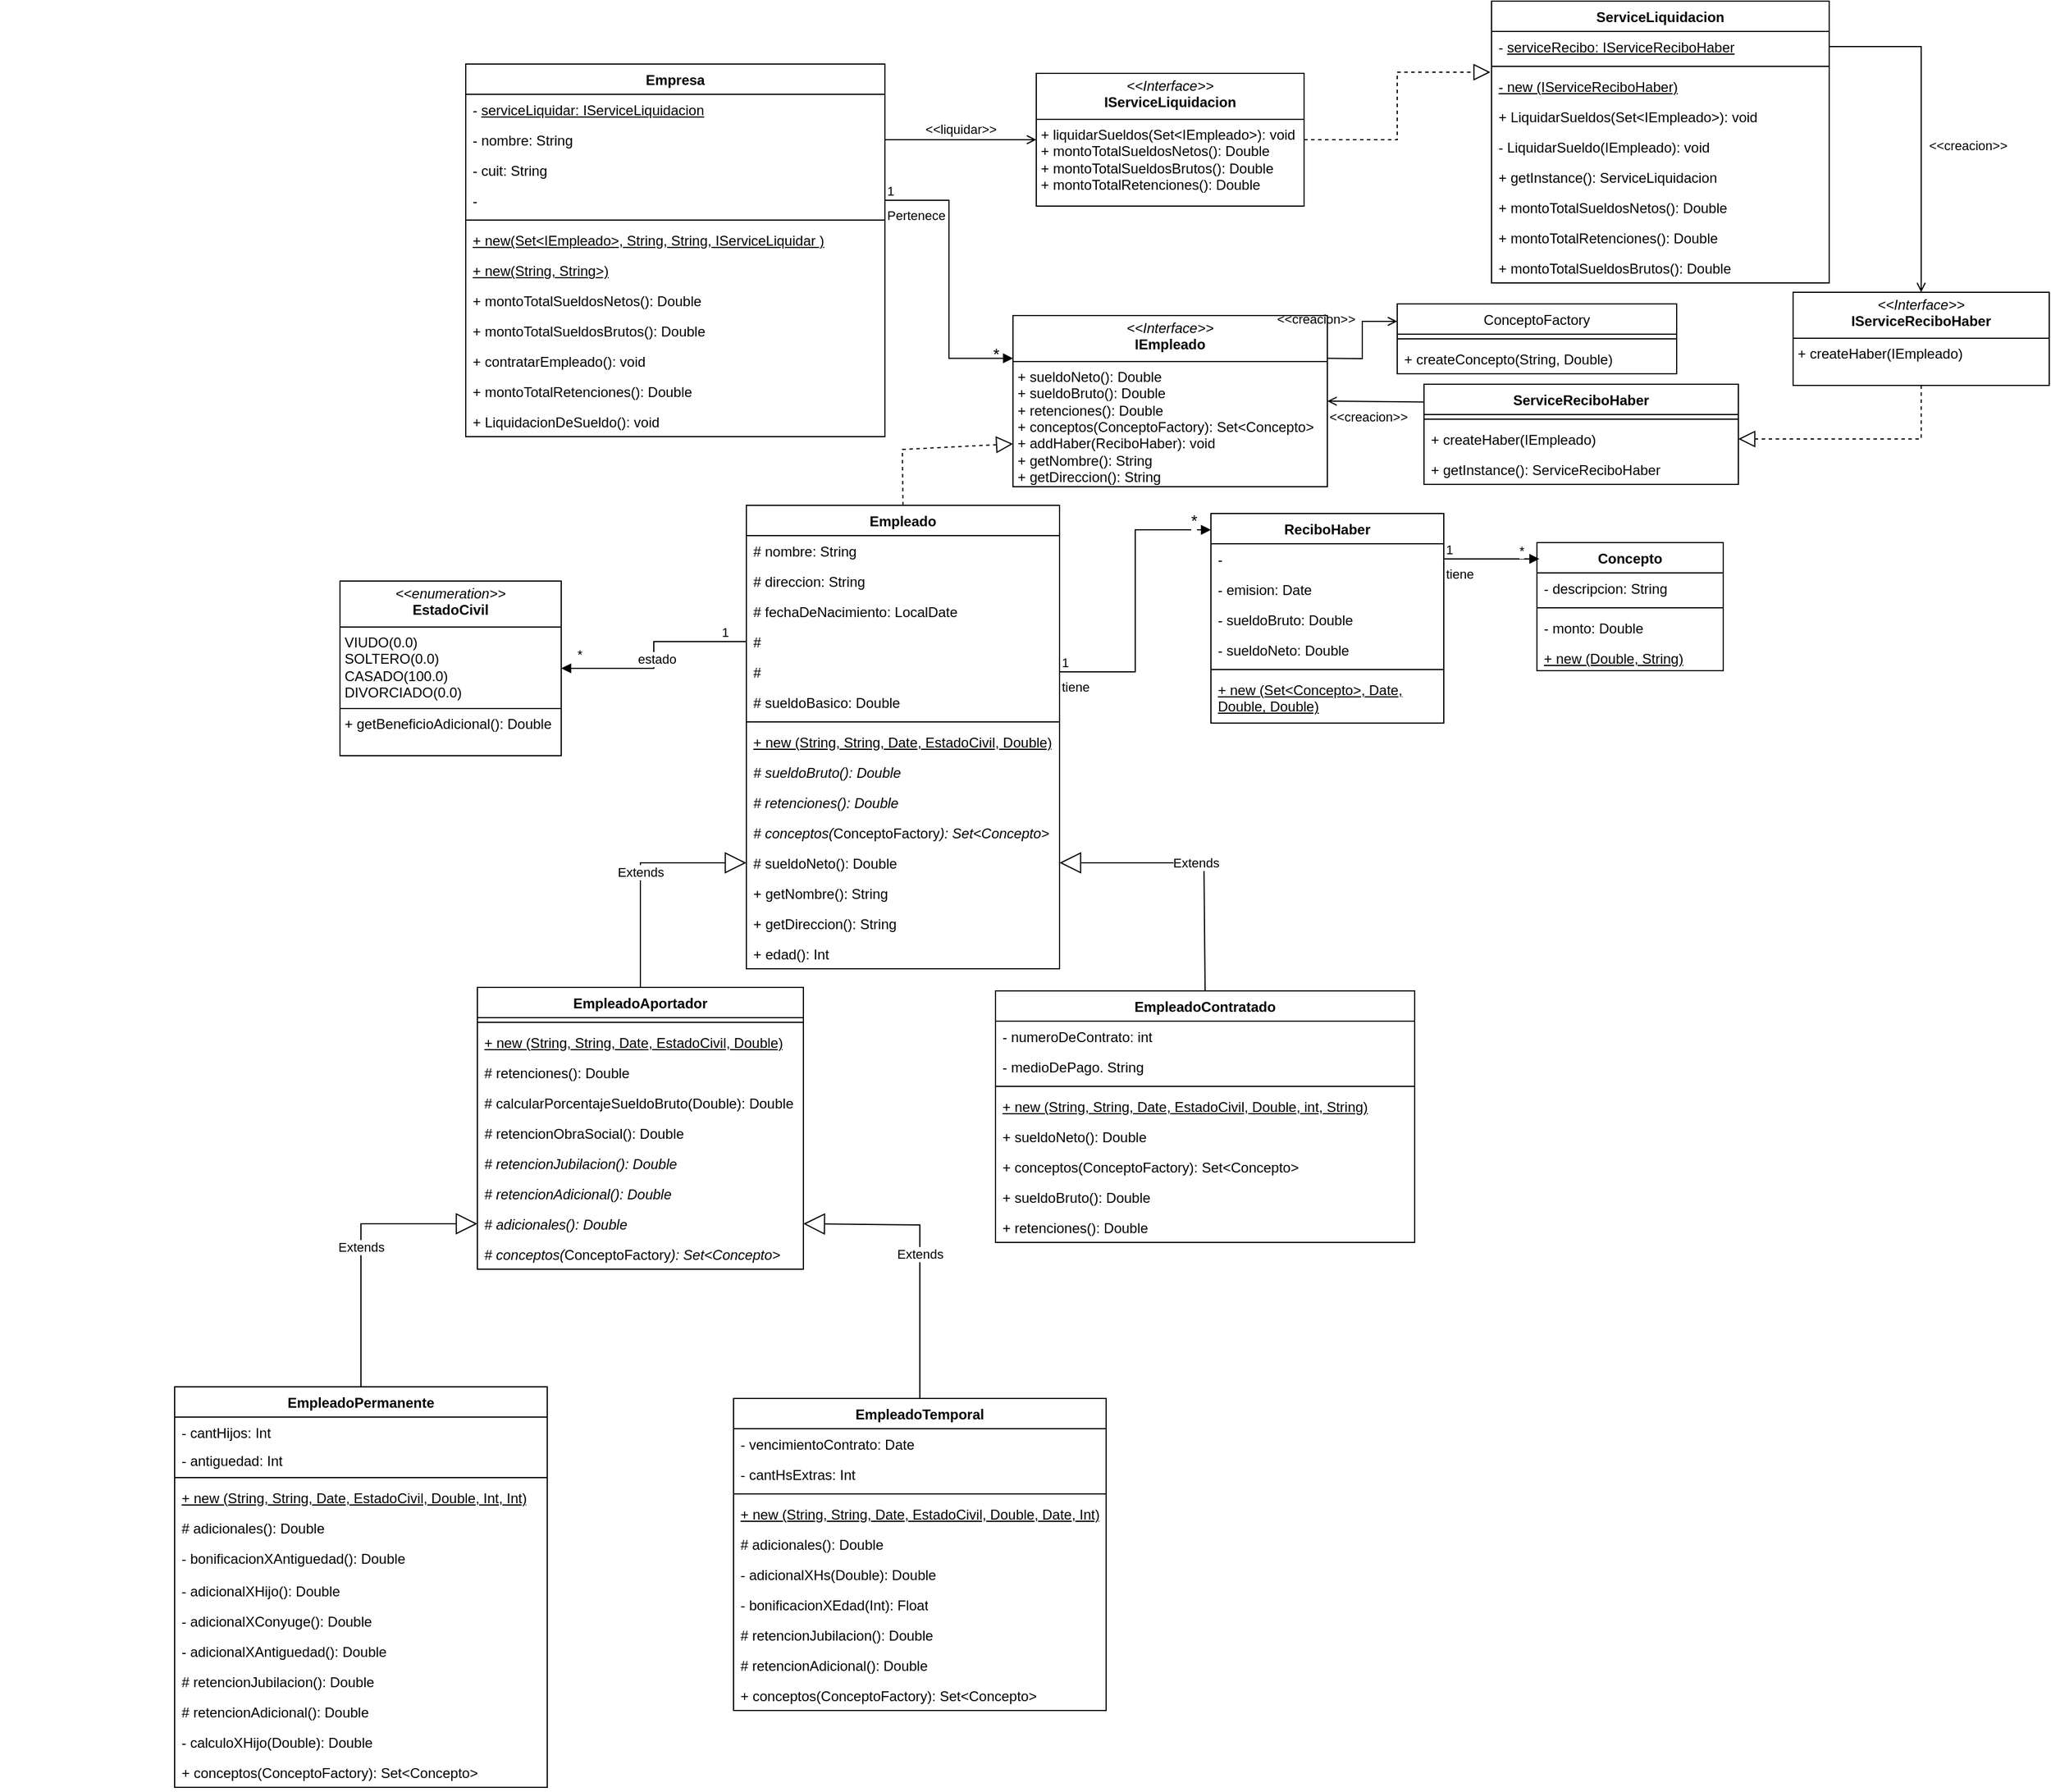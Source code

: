 <mxfile version="26.2.14">
  <diagram name="Página-1" id="hg1Nwzfe8lYlGyLoS-u6">
    <mxGraphModel dx="2061" dy="1692" grid="1" gridSize="10" guides="1" tooltips="1" connect="1" arrows="1" fold="1" page="1" pageScale="1" pageWidth="827" pageHeight="1169" math="0" shadow="0">
      <root>
        <mxCell id="0" />
        <mxCell id="1" parent="0" />
        <mxCell id="2A7zQqLkDTp_-7t5lVZq-5" value="Empleado" style="swimlane;fontStyle=1;align=center;verticalAlign=top;childLayout=stackLayout;horizontal=1;startSize=26;horizontalStack=0;resizeParent=1;resizeParentMax=0;resizeLast=0;collapsible=1;marginBottom=0;whiteSpace=wrap;html=1;" parent="1" vertex="1">
          <mxGeometry x="-159" y="193" width="269" height="398" as="geometry" />
        </mxCell>
        <mxCell id="2A7zQqLkDTp_-7t5lVZq-6" value="# nombre: String" style="text;strokeColor=none;fillColor=none;align=left;verticalAlign=top;spacingLeft=4;spacingRight=4;overflow=hidden;rotatable=0;points=[[0,0.5],[1,0.5]];portConstraint=eastwest;whiteSpace=wrap;html=1;" parent="2A7zQqLkDTp_-7t5lVZq-5" vertex="1">
          <mxGeometry y="26" width="269" height="26" as="geometry" />
        </mxCell>
        <mxCell id="2A7zQqLkDTp_-7t5lVZq-10" value="# direccion: String" style="text;strokeColor=none;fillColor=none;align=left;verticalAlign=top;spacingLeft=4;spacingRight=4;overflow=hidden;rotatable=0;points=[[0,0.5],[1,0.5]];portConstraint=eastwest;whiteSpace=wrap;html=1;" parent="2A7zQqLkDTp_-7t5lVZq-5" vertex="1">
          <mxGeometry y="52" width="269" height="26" as="geometry" />
        </mxCell>
        <mxCell id="2A7zQqLkDTp_-7t5lVZq-12" value="# fechaDeNacimiento: LocalDate" style="text;strokeColor=none;fillColor=none;align=left;verticalAlign=top;spacingLeft=4;spacingRight=4;overflow=hidden;rotatable=0;points=[[0,0.5],[1,0.5]];portConstraint=eastwest;whiteSpace=wrap;html=1;" parent="2A7zQqLkDTp_-7t5lVZq-5" vertex="1">
          <mxGeometry y="78" width="269" height="26" as="geometry" />
        </mxCell>
        <mxCell id="6N-RkyJeNz7xfQKNyaiG-14" value="#" style="text;strokeColor=none;fillColor=none;align=left;verticalAlign=top;spacingLeft=4;spacingRight=4;overflow=hidden;rotatable=0;points=[[0,0.5],[1,0.5]];portConstraint=eastwest;whiteSpace=wrap;html=1;" parent="2A7zQqLkDTp_-7t5lVZq-5" vertex="1">
          <mxGeometry y="104" width="269" height="26" as="geometry" />
        </mxCell>
        <mxCell id="aXRCpkchx6LZ_15mwvUP-46" value="#" style="text;strokeColor=none;fillColor=none;align=left;verticalAlign=top;spacingLeft=4;spacingRight=4;overflow=hidden;rotatable=0;points=[[0,0.5],[1,0.5]];portConstraint=eastwest;whiteSpace=wrap;html=1;" vertex="1" parent="2A7zQqLkDTp_-7t5lVZq-5">
          <mxGeometry y="130" width="269" height="26" as="geometry" />
        </mxCell>
        <mxCell id="0poIuo51-9cRXDYmnmru-48" value="# sueldoBasico: Double" style="text;strokeColor=none;fillColor=none;align=left;verticalAlign=top;spacingLeft=4;spacingRight=4;overflow=hidden;rotatable=0;points=[[0,0.5],[1,0.5]];portConstraint=eastwest;whiteSpace=wrap;html=1;" parent="2A7zQqLkDTp_-7t5lVZq-5" vertex="1">
          <mxGeometry y="156" width="269" height="26" as="geometry" />
        </mxCell>
        <mxCell id="2A7zQqLkDTp_-7t5lVZq-7" value="" style="line;strokeWidth=1;fillColor=none;align=left;verticalAlign=middle;spacingTop=-1;spacingLeft=3;spacingRight=3;rotatable=0;labelPosition=right;points=[];portConstraint=eastwest;strokeColor=inherit;" parent="2A7zQqLkDTp_-7t5lVZq-5" vertex="1">
          <mxGeometry y="182" width="269" height="8" as="geometry" />
        </mxCell>
        <mxCell id="2A7zQqLkDTp_-7t5lVZq-8" value="&lt;u&gt;+ new (String, String, Date, EstadoCivil, Double)&lt;/u&gt;" style="text;strokeColor=none;fillColor=none;align=left;verticalAlign=top;spacingLeft=4;spacingRight=4;overflow=hidden;rotatable=0;points=[[0,0.5],[1,0.5]];portConstraint=eastwest;whiteSpace=wrap;html=1;" parent="2A7zQqLkDTp_-7t5lVZq-5" vertex="1">
          <mxGeometry y="190" width="269" height="26" as="geometry" />
        </mxCell>
        <mxCell id="6N-RkyJeNz7xfQKNyaiG-18" value="&lt;i&gt;#&amp;nbsp;sueldoBruto(): Double&lt;/i&gt;" style="text;strokeColor=none;fillColor=none;align=left;verticalAlign=top;spacingLeft=4;spacingRight=4;overflow=hidden;rotatable=0;points=[[0,0.5],[1,0.5]];portConstraint=eastwest;whiteSpace=wrap;html=1;" parent="2A7zQqLkDTp_-7t5lVZq-5" vertex="1">
          <mxGeometry y="216" width="269" height="26" as="geometry" />
        </mxCell>
        <mxCell id="0poIuo51-9cRXDYmnmru-5" value="&lt;i&gt;# retenciones(): Double&lt;/i&gt;" style="text;strokeColor=none;fillColor=none;align=left;verticalAlign=top;spacingLeft=4;spacingRight=4;overflow=hidden;rotatable=0;points=[[0,0.5],[1,0.5]];portConstraint=eastwest;whiteSpace=wrap;html=1;" parent="2A7zQqLkDTp_-7t5lVZq-5" vertex="1">
          <mxGeometry y="242" width="269" height="26" as="geometry" />
        </mxCell>
        <mxCell id="aXRCpkchx6LZ_15mwvUP-79" value="&lt;i&gt;# conceptos(&lt;/i&gt;ConceptoFactory&lt;i&gt;): Set&amp;lt;Concepto&amp;gt;&lt;/i&gt;" style="text;strokeColor=none;fillColor=none;align=left;verticalAlign=top;spacingLeft=4;spacingRight=4;overflow=hidden;rotatable=0;points=[[0,0.5],[1,0.5]];portConstraint=eastwest;whiteSpace=wrap;html=1;" vertex="1" parent="2A7zQqLkDTp_-7t5lVZq-5">
          <mxGeometry y="268" width="269" height="26" as="geometry" />
        </mxCell>
        <mxCell id="6N-RkyJeNz7xfQKNyaiG-17" value="# sueldoNeto(): Double" style="text;strokeColor=none;fillColor=none;align=left;verticalAlign=top;spacingLeft=4;spacingRight=4;overflow=hidden;rotatable=0;points=[[0,0.5],[1,0.5]];portConstraint=eastwest;whiteSpace=wrap;html=1;" parent="2A7zQqLkDTp_-7t5lVZq-5" vertex="1">
          <mxGeometry y="294" width="269" height="26" as="geometry" />
        </mxCell>
        <mxCell id="aXRCpkchx6LZ_15mwvUP-115" value="+ getNombre(): String" style="text;strokeColor=none;fillColor=none;align=left;verticalAlign=top;spacingLeft=4;spacingRight=4;overflow=hidden;rotatable=0;points=[[0,0.5],[1,0.5]];portConstraint=eastwest;whiteSpace=wrap;html=1;" vertex="1" parent="2A7zQqLkDTp_-7t5lVZq-5">
          <mxGeometry y="320" width="269" height="26" as="geometry" />
        </mxCell>
        <mxCell id="aXRCpkchx6LZ_15mwvUP-114" value="+ getDireccion(): String" style="text;strokeColor=none;fillColor=none;align=left;verticalAlign=top;spacingLeft=4;spacingRight=4;overflow=hidden;rotatable=0;points=[[0,0.5],[1,0.5]];portConstraint=eastwest;whiteSpace=wrap;html=1;" vertex="1" parent="2A7zQqLkDTp_-7t5lVZq-5">
          <mxGeometry y="346" width="269" height="26" as="geometry" />
        </mxCell>
        <mxCell id="0poIuo51-9cRXDYmnmru-6" value="+ edad(): Int" style="text;strokeColor=none;fillColor=none;align=left;verticalAlign=top;spacingLeft=4;spacingRight=4;overflow=hidden;rotatable=0;points=[[0,0.5],[1,0.5]];portConstraint=eastwest;whiteSpace=wrap;html=1;" parent="2A7zQqLkDTp_-7t5lVZq-5" vertex="1">
          <mxGeometry y="372" width="269" height="26" as="geometry" />
        </mxCell>
        <mxCell id="2A7zQqLkDTp_-7t5lVZq-18" value="EmpleadoTemporal" style="swimlane;fontStyle=1;align=center;verticalAlign=top;childLayout=stackLayout;horizontal=1;startSize=26;horizontalStack=0;resizeParent=1;resizeParentMax=0;resizeLast=0;collapsible=1;marginBottom=0;whiteSpace=wrap;html=1;" parent="1" vertex="1">
          <mxGeometry x="-170" y="960" width="320" height="268" as="geometry">
            <mxRectangle x="260" y="430" width="100" height="30" as="alternateBounds" />
          </mxGeometry>
        </mxCell>
        <mxCell id="2A7zQqLkDTp_-7t5lVZq-19" value="- vencimientoContrato: Date" style="text;strokeColor=none;fillColor=none;align=left;verticalAlign=top;spacingLeft=4;spacingRight=4;overflow=hidden;rotatable=0;points=[[0,0.5],[1,0.5]];portConstraint=eastwest;whiteSpace=wrap;html=1;" parent="2A7zQqLkDTp_-7t5lVZq-18" vertex="1">
          <mxGeometry y="26" width="320" height="26" as="geometry" />
        </mxCell>
        <mxCell id="0poIuo51-9cRXDYmnmru-2" value="- cantHsExtras: Int" style="text;strokeColor=none;fillColor=none;align=left;verticalAlign=top;spacingLeft=4;spacingRight=4;overflow=hidden;rotatable=0;points=[[0,0.5],[1,0.5]];portConstraint=eastwest;whiteSpace=wrap;html=1;" parent="2A7zQqLkDTp_-7t5lVZq-18" vertex="1">
          <mxGeometry y="52" width="320" height="26" as="geometry" />
        </mxCell>
        <mxCell id="2A7zQqLkDTp_-7t5lVZq-20" value="" style="line;strokeWidth=1;fillColor=none;align=left;verticalAlign=middle;spacingTop=-1;spacingLeft=3;spacingRight=3;rotatable=0;labelPosition=right;points=[];portConstraint=eastwest;strokeColor=inherit;" parent="2A7zQqLkDTp_-7t5lVZq-18" vertex="1">
          <mxGeometry y="78" width="320" height="8" as="geometry" />
        </mxCell>
        <mxCell id="0poIuo51-9cRXDYmnmru-23" value="&lt;u&gt;+ new (String, String, Date, EstadoCivil, Double, Date, Int)&lt;/u&gt;" style="text;strokeColor=none;fillColor=none;align=left;verticalAlign=top;spacingLeft=4;spacingRight=4;overflow=hidden;rotatable=0;points=[[0,0.5],[1,0.5]];portConstraint=eastwest;whiteSpace=wrap;html=1;" parent="2A7zQqLkDTp_-7t5lVZq-18" vertex="1">
          <mxGeometry y="86" width="320" height="26" as="geometry" />
        </mxCell>
        <mxCell id="6N-RkyJeNz7xfQKNyaiG-35" value="# adicionales(): Double" style="text;strokeColor=none;fillColor=none;align=left;verticalAlign=top;spacingLeft=4;spacingRight=4;overflow=hidden;rotatable=0;points=[[0,0.5],[1,0.5]];portConstraint=eastwest;whiteSpace=wrap;html=1;" parent="2A7zQqLkDTp_-7t5lVZq-18" vertex="1">
          <mxGeometry y="112" width="320" height="26" as="geometry" />
        </mxCell>
        <mxCell id="6N-RkyJeNz7xfQKNyaiG-20" value="- adicionalXHs(Double): Double" style="text;strokeColor=none;fillColor=none;align=left;verticalAlign=top;spacingLeft=4;spacingRight=4;overflow=hidden;rotatable=0;points=[[0,0.5],[1,0.5]];portConstraint=eastwest;whiteSpace=wrap;html=1;" parent="2A7zQqLkDTp_-7t5lVZq-18" vertex="1">
          <mxGeometry y="138" width="320" height="26" as="geometry" />
        </mxCell>
        <mxCell id="0poIuo51-9cRXDYmnmru-25" value="- bonificacionXEdad(Int): Float" style="text;strokeColor=none;fillColor=none;align=left;verticalAlign=top;spacingLeft=4;spacingRight=4;overflow=hidden;rotatable=0;points=[[0,0.5],[1,0.5]];portConstraint=eastwest;whiteSpace=wrap;html=1;" parent="2A7zQqLkDTp_-7t5lVZq-18" vertex="1">
          <mxGeometry y="164" width="320" height="26" as="geometry" />
        </mxCell>
        <mxCell id="6N-RkyJeNz7xfQKNyaiG-26" value="# retencionJubilacion(): Double" style="text;strokeColor=none;fillColor=none;align=left;verticalAlign=top;spacingLeft=4;spacingRight=4;overflow=hidden;rotatable=0;points=[[0,0.5],[1,0.5]];portConstraint=eastwest;whiteSpace=wrap;html=1;" parent="2A7zQqLkDTp_-7t5lVZq-18" vertex="1">
          <mxGeometry y="190" width="320" height="26" as="geometry" />
        </mxCell>
        <mxCell id="6N-RkyJeNz7xfQKNyaiG-27" value="# retencionAdicional(): Double" style="text;strokeColor=none;fillColor=none;align=left;verticalAlign=top;spacingLeft=4;spacingRight=4;overflow=hidden;rotatable=0;points=[[0,0.5],[1,0.5]];portConstraint=eastwest;whiteSpace=wrap;html=1;" parent="2A7zQqLkDTp_-7t5lVZq-18" vertex="1">
          <mxGeometry y="216" width="320" height="26" as="geometry" />
        </mxCell>
        <mxCell id="aXRCpkchx6LZ_15mwvUP-84" value="+ conceptos(ConceptoFactory): Set&amp;lt;Concepto&amp;gt;" style="text;strokeColor=none;fillColor=none;align=left;verticalAlign=top;spacingLeft=4;spacingRight=4;overflow=hidden;rotatable=0;points=[[0,0.5],[1,0.5]];portConstraint=eastwest;whiteSpace=wrap;html=1;" vertex="1" parent="2A7zQqLkDTp_-7t5lVZq-18">
          <mxGeometry y="242" width="320" height="26" as="geometry" />
        </mxCell>
        <mxCell id="2A7zQqLkDTp_-7t5lVZq-22" value="EmpleadoPermanente" style="swimlane;fontStyle=1;align=center;verticalAlign=top;childLayout=stackLayout;horizontal=1;startSize=26;horizontalStack=0;resizeParent=1;resizeParentMax=0;resizeLast=0;collapsible=1;marginBottom=0;whiteSpace=wrap;html=1;" parent="1" vertex="1">
          <mxGeometry x="-650" y="950" width="320" height="344" as="geometry">
            <mxRectangle x="-15" y="430" width="110" height="30" as="alternateBounds" />
          </mxGeometry>
        </mxCell>
        <mxCell id="2A7zQqLkDTp_-7t5lVZq-23" value="- cantHijos: Int" style="text;strokeColor=none;fillColor=none;align=left;verticalAlign=top;spacingLeft=4;spacingRight=4;overflow=hidden;rotatable=0;points=[[0,0.5],[1,0.5]];portConstraint=eastwest;whiteSpace=wrap;html=1;" parent="2A7zQqLkDTp_-7t5lVZq-22" vertex="1">
          <mxGeometry y="26" width="320" height="24" as="geometry" />
        </mxCell>
        <mxCell id="0poIuo51-9cRXDYmnmru-12" value="- antiguedad: Int" style="text;strokeColor=none;fillColor=none;align=left;verticalAlign=top;spacingLeft=4;spacingRight=4;overflow=hidden;rotatable=0;points=[[0,0.5],[1,0.5]];portConstraint=eastwest;whiteSpace=wrap;html=1;" parent="2A7zQqLkDTp_-7t5lVZq-22" vertex="1">
          <mxGeometry y="50" width="320" height="24" as="geometry" />
        </mxCell>
        <mxCell id="2A7zQqLkDTp_-7t5lVZq-24" value="" style="line;strokeWidth=1;fillColor=none;align=left;verticalAlign=middle;spacingTop=-1;spacingLeft=3;spacingRight=3;rotatable=0;labelPosition=right;points=[];portConstraint=eastwest;strokeColor=inherit;" parent="2A7zQqLkDTp_-7t5lVZq-22" vertex="1">
          <mxGeometry y="74" width="320" height="8" as="geometry" />
        </mxCell>
        <mxCell id="6N-RkyJeNz7xfQKNyaiG-34" value="&lt;u&gt;+ new (String, String, Date, EstadoCivil, Double, Int, Int)&lt;/u&gt;" style="text;strokeColor=none;fillColor=none;align=left;verticalAlign=top;spacingLeft=4;spacingRight=4;overflow=hidden;rotatable=0;points=[[0,0.5],[1,0.5]];portConstraint=eastwest;whiteSpace=wrap;html=1;" parent="2A7zQqLkDTp_-7t5lVZq-22" vertex="1">
          <mxGeometry y="82" width="320" height="26" as="geometry" />
        </mxCell>
        <mxCell id="0poIuo51-9cRXDYmnmru-11" value="# adicionales(): Double" style="text;strokeColor=none;fillColor=none;align=left;verticalAlign=top;spacingLeft=4;spacingRight=4;overflow=hidden;rotatable=0;points=[[0,0.5],[1,0.5]];portConstraint=eastwest;whiteSpace=wrap;html=1;" parent="2A7zQqLkDTp_-7t5lVZq-22" vertex="1">
          <mxGeometry y="108" width="320" height="26" as="geometry" />
        </mxCell>
        <mxCell id="0poIuo51-9cRXDYmnmru-22" value="- bonificacionXAntiguedad(): Double" style="text;strokeColor=none;fillColor=none;align=left;verticalAlign=top;spacingLeft=4;spacingRight=4;overflow=hidden;rotatable=0;points=[[0,0.5],[1,0.5]];portConstraint=eastwest;whiteSpace=wrap;html=1;" parent="2A7zQqLkDTp_-7t5lVZq-22" vertex="1">
          <mxGeometry y="134" width="320" height="28" as="geometry" />
        </mxCell>
        <mxCell id="0poIuo51-9cRXDYmnmru-26" value="- adicionalXHijo(): Double" style="text;strokeColor=none;fillColor=none;align=left;verticalAlign=top;spacingLeft=4;spacingRight=4;overflow=hidden;rotatable=0;points=[[0,0.5],[1,0.5]];portConstraint=eastwest;whiteSpace=wrap;html=1;" parent="2A7zQqLkDTp_-7t5lVZq-22" vertex="1">
          <mxGeometry y="162" width="320" height="26" as="geometry" />
        </mxCell>
        <mxCell id="6N-RkyJeNz7xfQKNyaiG-30" value="- adicionalXConyuge(): Double" style="text;strokeColor=none;fillColor=none;align=left;verticalAlign=top;spacingLeft=4;spacingRight=4;overflow=hidden;rotatable=0;points=[[0,0.5],[1,0.5]];portConstraint=eastwest;whiteSpace=wrap;html=1;" parent="2A7zQqLkDTp_-7t5lVZq-22" vertex="1">
          <mxGeometry y="188" width="320" height="26" as="geometry" />
        </mxCell>
        <mxCell id="0poIuo51-9cRXDYmnmru-7" value="- adicionalXAntiguedad(): Double" style="text;strokeColor=none;fillColor=none;align=left;verticalAlign=top;spacingLeft=4;spacingRight=4;overflow=hidden;rotatable=0;points=[[0,0.5],[1,0.5]];portConstraint=eastwest;whiteSpace=wrap;html=1;" parent="2A7zQqLkDTp_-7t5lVZq-22" vertex="1">
          <mxGeometry y="214" width="320" height="26" as="geometry" />
        </mxCell>
        <mxCell id="6N-RkyJeNz7xfQKNyaiG-25" value="# retencionJubilacion(): Double" style="text;strokeColor=none;fillColor=none;align=left;verticalAlign=top;spacingLeft=4;spacingRight=4;overflow=hidden;rotatable=0;points=[[0,0.5],[1,0.5]];portConstraint=eastwest;whiteSpace=wrap;html=1;" parent="2A7zQqLkDTp_-7t5lVZq-22" vertex="1">
          <mxGeometry y="240" width="320" height="26" as="geometry" />
        </mxCell>
        <mxCell id="6N-RkyJeNz7xfQKNyaiG-28" value="# retencionAdicional(): Double" style="text;strokeColor=none;fillColor=none;align=left;verticalAlign=top;spacingLeft=4;spacingRight=4;overflow=hidden;rotatable=0;points=[[0,0.5],[1,0.5]];portConstraint=eastwest;whiteSpace=wrap;html=1;" parent="2A7zQqLkDTp_-7t5lVZq-22" vertex="1">
          <mxGeometry y="266" width="320" height="26" as="geometry" />
        </mxCell>
        <mxCell id="2A7zQqLkDTp_-7t5lVZq-25" value="- calculoXHijo(Double): Double" style="text;strokeColor=none;fillColor=none;align=left;verticalAlign=top;spacingLeft=4;spacingRight=4;overflow=hidden;rotatable=0;points=[[0,0.5],[1,0.5]];portConstraint=eastwest;whiteSpace=wrap;html=1;" parent="2A7zQqLkDTp_-7t5lVZq-22" vertex="1">
          <mxGeometry y="292" width="320" height="26" as="geometry" />
        </mxCell>
        <mxCell id="aXRCpkchx6LZ_15mwvUP-85" value="+ conceptos(ConceptoFactory): Set&amp;lt;Concepto&amp;gt;" style="text;strokeColor=none;fillColor=none;align=left;verticalAlign=top;spacingLeft=4;spacingRight=4;overflow=hidden;rotatable=0;points=[[0,0.5],[1,0.5]];portConstraint=eastwest;whiteSpace=wrap;html=1;" vertex="1" parent="2A7zQqLkDTp_-7t5lVZq-22">
          <mxGeometry y="318" width="320" height="26" as="geometry" />
        </mxCell>
        <mxCell id="0poIuo51-9cRXDYmnmru-27" value="Empresa" style="swimlane;fontStyle=1;align=center;verticalAlign=top;childLayout=stackLayout;horizontal=1;startSize=26;horizontalStack=0;resizeParent=1;resizeParentMax=0;resizeLast=0;collapsible=1;marginBottom=0;whiteSpace=wrap;html=1;" parent="1" vertex="1">
          <mxGeometry x="-400" y="-186" width="360" height="320" as="geometry" />
        </mxCell>
        <mxCell id="aXRCpkchx6LZ_15mwvUP-58" value="- &lt;u&gt;serviceLiquidar: IServiceLiquidacion&lt;/u&gt;" style="text;strokeColor=none;fillColor=none;align=left;verticalAlign=top;spacingLeft=4;spacingRight=4;overflow=hidden;rotatable=0;points=[[0,0.5],[1,0.5]];portConstraint=eastwest;whiteSpace=wrap;html=1;" vertex="1" parent="0poIuo51-9cRXDYmnmru-27">
          <mxGeometry y="26" width="360" height="26" as="geometry" />
        </mxCell>
        <mxCell id="0poIuo51-9cRXDYmnmru-31" value="- nombre: String" style="text;strokeColor=none;fillColor=none;align=left;verticalAlign=top;spacingLeft=4;spacingRight=4;overflow=hidden;rotatable=0;points=[[0,0.5],[1,0.5]];portConstraint=eastwest;whiteSpace=wrap;html=1;" parent="0poIuo51-9cRXDYmnmru-27" vertex="1">
          <mxGeometry y="52" width="360" height="26" as="geometry" />
        </mxCell>
        <mxCell id="6N-RkyJeNz7xfQKNyaiG-7" value="- cuit: String" style="text;strokeColor=none;fillColor=none;align=left;verticalAlign=top;spacingLeft=4;spacingRight=4;overflow=hidden;rotatable=0;points=[[0,0.5],[1,0.5]];portConstraint=eastwest;whiteSpace=wrap;html=1;" parent="0poIuo51-9cRXDYmnmru-27" vertex="1">
          <mxGeometry y="78" width="360" height="26" as="geometry" />
        </mxCell>
        <mxCell id="0poIuo51-9cRXDYmnmru-35" value="-" style="text;strokeColor=none;fillColor=none;align=left;verticalAlign=top;spacingLeft=4;spacingRight=4;overflow=hidden;rotatable=0;points=[[0,0.5],[1,0.5]];portConstraint=eastwest;whiteSpace=wrap;html=1;" parent="0poIuo51-9cRXDYmnmru-27" vertex="1">
          <mxGeometry y="104" width="360" height="26" as="geometry" />
        </mxCell>
        <mxCell id="0poIuo51-9cRXDYmnmru-29" value="" style="line;strokeWidth=1;fillColor=none;align=left;verticalAlign=middle;spacingTop=-1;spacingLeft=3;spacingRight=3;rotatable=0;labelPosition=right;points=[];portConstraint=eastwest;strokeColor=inherit;" parent="0poIuo51-9cRXDYmnmru-27" vertex="1">
          <mxGeometry y="130" width="360" height="8" as="geometry" />
        </mxCell>
        <mxCell id="6N-RkyJeNz7xfQKNyaiG-10" value="&lt;u&gt;+ new(Set&amp;lt;IEmpleado&amp;gt;, String, String, IServiceLiquidar )&lt;/u&gt;" style="text;strokeColor=none;fillColor=none;align=left;verticalAlign=top;spacingLeft=4;spacingRight=4;overflow=hidden;rotatable=0;points=[[0,0.5],[1,0.5]];portConstraint=eastwest;whiteSpace=wrap;html=1;" parent="0poIuo51-9cRXDYmnmru-27" vertex="1">
          <mxGeometry y="138" width="360" height="26" as="geometry" />
        </mxCell>
        <mxCell id="6N-RkyJeNz7xfQKNyaiG-31" value="&lt;u&gt;+ new(String, String&amp;gt;)&lt;/u&gt;" style="text;strokeColor=none;fillColor=none;align=left;verticalAlign=top;spacingLeft=4;spacingRight=4;overflow=hidden;rotatable=0;points=[[0,0.5],[1,0.5]];portConstraint=eastwest;whiteSpace=wrap;html=1;" parent="0poIuo51-9cRXDYmnmru-27" vertex="1">
          <mxGeometry y="164" width="360" height="26" as="geometry" />
        </mxCell>
        <mxCell id="6N-RkyJeNz7xfQKNyaiG-32" value="+ montoTotalSueldosNetos(): Double" style="text;strokeColor=none;fillColor=none;align=left;verticalAlign=top;spacingLeft=4;spacingRight=4;overflow=hidden;rotatable=0;points=[[0,0.5],[1,0.5]];portConstraint=eastwest;whiteSpace=wrap;html=1;" parent="0poIuo51-9cRXDYmnmru-27" vertex="1">
          <mxGeometry y="190" width="360" height="26" as="geometry" />
        </mxCell>
        <mxCell id="6N-RkyJeNz7xfQKNyaiG-33" value="+ montoTotalSueldosBrutos(): Double" style="text;strokeColor=none;fillColor=none;align=left;verticalAlign=top;spacingLeft=4;spacingRight=4;overflow=hidden;rotatable=0;points=[[0,0.5],[1,0.5]];portConstraint=eastwest;whiteSpace=wrap;html=1;" parent="0poIuo51-9cRXDYmnmru-27" vertex="1">
          <mxGeometry y="216" width="360" height="26" as="geometry" />
        </mxCell>
        <mxCell id="aXRCpkchx6LZ_15mwvUP-113" value="+ contratarEmpleado(): void" style="text;strokeColor=none;fillColor=none;align=left;verticalAlign=top;spacingLeft=4;spacingRight=4;overflow=hidden;rotatable=0;points=[[0,0.5],[1,0.5]];portConstraint=eastwest;whiteSpace=wrap;html=1;" vertex="1" parent="0poIuo51-9cRXDYmnmru-27">
          <mxGeometry y="242" width="360" height="26" as="geometry" />
        </mxCell>
        <mxCell id="6N-RkyJeNz7xfQKNyaiG-40" value="+ montoTotalRetenciones(): Double" style="text;strokeColor=none;fillColor=none;align=left;verticalAlign=top;spacingLeft=4;spacingRight=4;overflow=hidden;rotatable=0;points=[[0,0.5],[1,0.5]];portConstraint=eastwest;whiteSpace=wrap;html=1;" parent="0poIuo51-9cRXDYmnmru-27" vertex="1">
          <mxGeometry y="268" width="360" height="26" as="geometry" />
        </mxCell>
        <mxCell id="0poIuo51-9cRXDYmnmru-30" value="+ LiquidacionDeSueldo(): void" style="text;strokeColor=none;fillColor=none;align=left;verticalAlign=top;spacingLeft=4;spacingRight=4;overflow=hidden;rotatable=0;points=[[0,0.5],[1,0.5]];portConstraint=eastwest;whiteSpace=wrap;html=1;" parent="0poIuo51-9cRXDYmnmru-27" vertex="1">
          <mxGeometry y="294" width="360" height="26" as="geometry" />
        </mxCell>
        <mxCell id="0poIuo51-9cRXDYmnmru-38" value="ReciboHaber" style="swimlane;fontStyle=1;align=center;verticalAlign=top;childLayout=stackLayout;horizontal=1;startSize=26;horizontalStack=0;resizeParent=1;resizeParentMax=0;resizeLast=0;collapsible=1;marginBottom=0;whiteSpace=wrap;html=1;" parent="1" vertex="1">
          <mxGeometry x="240" y="200" width="200" height="180" as="geometry" />
        </mxCell>
        <mxCell id="0poIuo51-9cRXDYmnmru-52" value="-" style="text;strokeColor=none;fillColor=none;align=left;verticalAlign=top;spacingLeft=4;spacingRight=4;overflow=hidden;rotatable=0;points=[[0,0.5],[1,0.5]];portConstraint=eastwest;whiteSpace=wrap;html=1;" parent="0poIuo51-9cRXDYmnmru-38" vertex="1">
          <mxGeometry y="26" width="200" height="26" as="geometry" />
        </mxCell>
        <mxCell id="0poIuo51-9cRXDYmnmru-53" value="- emision: Date" style="text;strokeColor=none;fillColor=none;align=left;verticalAlign=top;spacingLeft=4;spacingRight=4;overflow=hidden;rotatable=0;points=[[0,0.5],[1,0.5]];portConstraint=eastwest;whiteSpace=wrap;html=1;" parent="0poIuo51-9cRXDYmnmru-38" vertex="1">
          <mxGeometry y="52" width="200" height="26" as="geometry" />
        </mxCell>
        <mxCell id="0poIuo51-9cRXDYmnmru-54" value="- sueldoBruto: Double" style="text;strokeColor=none;fillColor=none;align=left;verticalAlign=top;spacingLeft=4;spacingRight=4;overflow=hidden;rotatable=0;points=[[0,0.5],[1,0.5]];portConstraint=eastwest;whiteSpace=wrap;html=1;" parent="0poIuo51-9cRXDYmnmru-38" vertex="1">
          <mxGeometry y="78" width="200" height="26" as="geometry" />
        </mxCell>
        <mxCell id="0poIuo51-9cRXDYmnmru-55" value="- sueldoNeto: Double" style="text;strokeColor=none;fillColor=none;align=left;verticalAlign=top;spacingLeft=4;spacingRight=4;overflow=hidden;rotatable=0;points=[[0,0.5],[1,0.5]];portConstraint=eastwest;whiteSpace=wrap;html=1;" parent="0poIuo51-9cRXDYmnmru-38" vertex="1">
          <mxGeometry y="104" width="200" height="26" as="geometry" />
        </mxCell>
        <mxCell id="0poIuo51-9cRXDYmnmru-40" value="" style="line;strokeWidth=1;fillColor=none;align=left;verticalAlign=middle;spacingTop=-1;spacingLeft=3;spacingRight=3;rotatable=0;labelPosition=right;points=[];portConstraint=eastwest;strokeColor=inherit;" parent="0poIuo51-9cRXDYmnmru-38" vertex="1">
          <mxGeometry y="130" width="200" height="8" as="geometry" />
        </mxCell>
        <mxCell id="6N-RkyJeNz7xfQKNyaiG-38" value="&lt;u&gt;+ new (Set&amp;lt;Concepto&amp;gt;, Date, Double, Double)&lt;/u&gt;" style="text;strokeColor=none;fillColor=none;align=left;verticalAlign=top;spacingLeft=4;spacingRight=4;overflow=hidden;rotatable=0;points=[[0,0.5],[1,0.5]];portConstraint=eastwest;whiteSpace=wrap;html=1;" parent="0poIuo51-9cRXDYmnmru-38" vertex="1">
          <mxGeometry y="138" width="200" height="42" as="geometry" />
        </mxCell>
        <mxCell id="0poIuo51-9cRXDYmnmru-57" value="Concepto" style="swimlane;fontStyle=1;align=center;verticalAlign=top;childLayout=stackLayout;horizontal=1;startSize=26;horizontalStack=0;resizeParent=1;resizeParentMax=0;resizeLast=0;collapsible=1;marginBottom=0;whiteSpace=wrap;html=1;" parent="1" vertex="1">
          <mxGeometry x="520" y="225" width="160" height="110" as="geometry" />
        </mxCell>
        <mxCell id="0poIuo51-9cRXDYmnmru-58" value="- descripcion: String&amp;nbsp;" style="text;strokeColor=none;fillColor=none;align=left;verticalAlign=top;spacingLeft=4;spacingRight=4;overflow=hidden;rotatable=0;points=[[0,0.5],[1,0.5]];portConstraint=eastwest;whiteSpace=wrap;html=1;" parent="0poIuo51-9cRXDYmnmru-57" vertex="1">
          <mxGeometry y="26" width="160" height="26" as="geometry" />
        </mxCell>
        <mxCell id="0poIuo51-9cRXDYmnmru-59" value="" style="line;strokeWidth=1;fillColor=none;align=left;verticalAlign=middle;spacingTop=-1;spacingLeft=3;spacingRight=3;rotatable=0;labelPosition=right;points=[];portConstraint=eastwest;strokeColor=inherit;" parent="0poIuo51-9cRXDYmnmru-57" vertex="1">
          <mxGeometry y="52" width="160" height="8" as="geometry" />
        </mxCell>
        <mxCell id="0poIuo51-9cRXDYmnmru-61" value="- monto: Double" style="text;strokeColor=none;fillColor=none;align=left;verticalAlign=top;spacingLeft=4;spacingRight=4;overflow=hidden;rotatable=0;points=[[0,0.5],[1,0.5]];portConstraint=eastwest;whiteSpace=wrap;html=1;" parent="0poIuo51-9cRXDYmnmru-57" vertex="1">
          <mxGeometry y="60" width="160" height="26" as="geometry" />
        </mxCell>
        <mxCell id="6N-RkyJeNz7xfQKNyaiG-39" value="&lt;u&gt;+ new (Double, String)&lt;/u&gt;" style="text;strokeColor=none;fillColor=none;align=left;verticalAlign=top;spacingLeft=4;spacingRight=4;overflow=hidden;rotatable=0;points=[[0,0.5],[1,0.5]];portConstraint=eastwest;whiteSpace=wrap;html=1;" parent="0poIuo51-9cRXDYmnmru-57" vertex="1">
          <mxGeometry y="86" width="160" height="24" as="geometry" />
        </mxCell>
        <mxCell id="6N-RkyJeNz7xfQKNyaiG-6" value="&lt;font style=&quot;font-size: 14px;&quot;&gt;*&lt;/font&gt;" style="edgeLabel;resizable=0;html=1;align=left;verticalAlign=bottom;" parent="1" connectable="0" vertex="1">
          <mxGeometry x="-800" y="-140" as="geometry">
            <mxPoint x="851" y="213" as="offset" />
          </mxGeometry>
        </mxCell>
        <mxCell id="6N-RkyJeNz7xfQKNyaiG-11" value="&lt;p style=&quot;margin:0px;margin-top:4px;text-align:center;&quot;&gt;&lt;i&gt;&amp;lt;&amp;lt;enumeration&amp;gt;&amp;gt;&lt;/i&gt;&lt;br&gt;&lt;b&gt;EstadoCivil&lt;/b&gt;&lt;/p&gt;&lt;hr size=&quot;1&quot; style=&quot;border-style:solid;&quot;&gt;&lt;p style=&quot;margin:0px;margin-left:4px;&quot;&gt;VIUDO(0.0)&lt;br&gt;SOLTERO(0.0)&lt;/p&gt;&lt;p style=&quot;margin:0px;margin-left:4px;&quot;&gt;CASADO(100.0)&lt;/p&gt;&lt;p style=&quot;margin:0px;margin-left:4px;&quot;&gt;DIVORCIADO(0.0)&lt;/p&gt;&lt;hr size=&quot;1&quot; style=&quot;border-style:solid;&quot;&gt;&lt;p style=&quot;margin:0px;margin-left:4px;&quot;&gt;+ getBeneficioAdicional(): Double&lt;br&gt;&lt;/p&gt;" style="verticalAlign=top;align=left;overflow=fill;html=1;whiteSpace=wrap;" parent="1" vertex="1">
          <mxGeometry x="-508" y="258" width="190" height="150" as="geometry" />
        </mxCell>
        <mxCell id="6N-RkyJeNz7xfQKNyaiG-12" value="" style="endArrow=block;endFill=1;html=1;edgeStyle=orthogonalEdgeStyle;align=left;verticalAlign=top;rounded=0;exitX=0;exitY=0.5;exitDx=0;exitDy=0;entryX=1;entryY=0.5;entryDx=0;entryDy=0;" parent="1" source="6N-RkyJeNz7xfQKNyaiG-14" target="6N-RkyJeNz7xfQKNyaiG-11" edge="1">
          <mxGeometry x="-1" relative="1" as="geometry">
            <mxPoint x="-180" y="330" as="sourcePoint" />
            <mxPoint x="10" y="200" as="targetPoint" />
          </mxGeometry>
        </mxCell>
        <mxCell id="6N-RkyJeNz7xfQKNyaiG-13" value="1" style="edgeLabel;resizable=0;html=1;align=left;verticalAlign=bottom;" parent="6N-RkyJeNz7xfQKNyaiG-12" connectable="0" vertex="1">
          <mxGeometry x="-1" relative="1" as="geometry">
            <mxPoint x="-23" as="offset" />
          </mxGeometry>
        </mxCell>
        <mxCell id="6N-RkyJeNz7xfQKNyaiG-15" value="estado" style="edgeLabel;html=1;align=center;verticalAlign=middle;resizable=0;points=[];" parent="6N-RkyJeNz7xfQKNyaiG-12" vertex="1" connectable="0">
          <mxGeometry x="0.038" y="2" relative="1" as="geometry">
            <mxPoint as="offset" />
          </mxGeometry>
        </mxCell>
        <mxCell id="6N-RkyJeNz7xfQKNyaiG-16" value="*" style="edgeLabel;resizable=0;html=1;align=left;verticalAlign=bottom;" parent="1" connectable="0" vertex="1">
          <mxGeometry x="-90.0" y="190" as="geometry">
            <mxPoint x="-216" y="139" as="offset" />
          </mxGeometry>
        </mxCell>
        <mxCell id="jQlG5ei7aP6E9xbDgQuY-1" value="EmpleadoContratado" style="swimlane;fontStyle=1;align=center;verticalAlign=top;childLayout=stackLayout;horizontal=1;startSize=26;horizontalStack=0;resizeParent=1;resizeParentMax=0;resizeLast=0;collapsible=1;marginBottom=0;whiteSpace=wrap;html=1;" parent="1" vertex="1">
          <mxGeometry x="55" y="610" width="360" height="216" as="geometry" />
        </mxCell>
        <mxCell id="jQlG5ei7aP6E9xbDgQuY-2" value="- numeroDeContrato: int" style="text;strokeColor=none;fillColor=none;align=left;verticalAlign=top;spacingLeft=4;spacingRight=4;overflow=hidden;rotatable=0;points=[[0,0.5],[1,0.5]];portConstraint=eastwest;whiteSpace=wrap;html=1;" parent="jQlG5ei7aP6E9xbDgQuY-1" vertex="1">
          <mxGeometry y="26" width="360" height="26" as="geometry" />
        </mxCell>
        <mxCell id="jQlG5ei7aP6E9xbDgQuY-5" value="- medioDePago. String" style="text;strokeColor=none;fillColor=none;align=left;verticalAlign=top;spacingLeft=4;spacingRight=4;overflow=hidden;rotatable=0;points=[[0,0.5],[1,0.5]];portConstraint=eastwest;whiteSpace=wrap;html=1;" parent="jQlG5ei7aP6E9xbDgQuY-1" vertex="1">
          <mxGeometry y="52" width="360" height="26" as="geometry" />
        </mxCell>
        <mxCell id="jQlG5ei7aP6E9xbDgQuY-3" value="" style="line;strokeWidth=1;fillColor=none;align=left;verticalAlign=middle;spacingTop=-1;spacingLeft=3;spacingRight=3;rotatable=0;labelPosition=right;points=[];portConstraint=eastwest;strokeColor=inherit;" parent="jQlG5ei7aP6E9xbDgQuY-1" vertex="1">
          <mxGeometry y="78" width="360" height="8" as="geometry" />
        </mxCell>
        <mxCell id="aXRCpkchx6LZ_15mwvUP-32" value="&lt;u&gt;+ new (String, String, Date, EstadoCivil, Double, int, String)&lt;/u&gt;" style="text;strokeColor=none;fillColor=none;align=left;verticalAlign=top;spacingLeft=4;spacingRight=4;overflow=hidden;rotatable=0;points=[[0,0.5],[1,0.5]];portConstraint=eastwest;whiteSpace=wrap;html=1;" vertex="1" parent="jQlG5ei7aP6E9xbDgQuY-1">
          <mxGeometry y="86" width="360" height="26" as="geometry" />
        </mxCell>
        <mxCell id="jQlG5ei7aP6E9xbDgQuY-4" value="+ sueldoNeto(): Double" style="text;strokeColor=none;fillColor=none;align=left;verticalAlign=top;spacingLeft=4;spacingRight=4;overflow=hidden;rotatable=0;points=[[0,0.5],[1,0.5]];portConstraint=eastwest;whiteSpace=wrap;html=1;" parent="jQlG5ei7aP6E9xbDgQuY-1" vertex="1">
          <mxGeometry y="112" width="360" height="26" as="geometry" />
        </mxCell>
        <mxCell id="aXRCpkchx6LZ_15mwvUP-80" value="+ conceptos(ConceptoFactory): Set&amp;lt;Concepto&amp;gt;" style="text;strokeColor=none;fillColor=none;align=left;verticalAlign=top;spacingLeft=4;spacingRight=4;overflow=hidden;rotatable=0;points=[[0,0.5],[1,0.5]];portConstraint=eastwest;whiteSpace=wrap;html=1;" vertex="1" parent="jQlG5ei7aP6E9xbDgQuY-1">
          <mxGeometry y="138" width="360" height="26" as="geometry" />
        </mxCell>
        <mxCell id="jQlG5ei7aP6E9xbDgQuY-6" value="+ sueldoBruto(): Double" style="text;strokeColor=none;fillColor=none;align=left;verticalAlign=top;spacingLeft=4;spacingRight=4;overflow=hidden;rotatable=0;points=[[0,0.5],[1,0.5]];portConstraint=eastwest;whiteSpace=wrap;html=1;" parent="jQlG5ei7aP6E9xbDgQuY-1" vertex="1">
          <mxGeometry y="164" width="360" height="26" as="geometry" />
        </mxCell>
        <mxCell id="jQlG5ei7aP6E9xbDgQuY-7" value="+ retenciones(): Double" style="text;strokeColor=none;fillColor=none;align=left;verticalAlign=top;spacingLeft=4;spacingRight=4;overflow=hidden;rotatable=0;points=[[0,0.5],[1,0.5]];portConstraint=eastwest;whiteSpace=wrap;html=1;" parent="jQlG5ei7aP6E9xbDgQuY-1" vertex="1">
          <mxGeometry y="190" width="360" height="26" as="geometry" />
        </mxCell>
        <mxCell id="aXRCpkchx6LZ_15mwvUP-1" value="&lt;p style=&quot;margin:0px;margin-top:4px;text-align:center;&quot;&gt;&lt;i&gt;&amp;lt;&amp;lt;Interface&amp;gt;&amp;gt;&lt;/i&gt;&lt;br&gt;&lt;b&gt;IEmpleado&lt;/b&gt;&lt;/p&gt;&lt;hr size=&quot;1&quot; style=&quot;border-style:solid;&quot;&gt;&lt;p style=&quot;margin:0px;margin-left:4px;&quot;&gt;+ sueldoNeto(): Double&lt;/p&gt;&lt;p style=&quot;margin:0px;margin-left:4px;&quot;&gt;+ sueldoBruto(): Double&lt;/p&gt;&lt;p style=&quot;margin:0px;margin-left:4px;&quot;&gt;+ retenciones(): Double&lt;/p&gt;&lt;p style=&quot;margin:0px;margin-left:4px;&quot;&gt;+ conceptos(ConceptoFactory): Set&amp;lt;Concepto&amp;gt;&lt;/p&gt;&lt;p style=&quot;margin:0px;margin-left:4px;&quot;&gt;+ addHaber(ReciboHaber): void&lt;/p&gt;&lt;p style=&quot;margin:0px;margin-left:4px;&quot;&gt;+ getNombre(): String&lt;/p&gt;&lt;p style=&quot;margin:0px;margin-left:4px;&quot;&gt;+ getDireccion(): String&lt;/p&gt;&lt;p style=&quot;margin:0px;margin-left:4px;&quot;&gt;&lt;br&gt;&lt;/p&gt;&lt;p style=&quot;margin:0px;margin-left:4px;&quot;&gt;&lt;br&gt;&lt;/p&gt;" style="verticalAlign=top;align=left;overflow=fill;html=1;whiteSpace=wrap;" vertex="1" parent="1">
          <mxGeometry x="70" y="30" width="270" height="147" as="geometry" />
        </mxCell>
        <mxCell id="aXRCpkchx6LZ_15mwvUP-7" value="Pertenece" style="endArrow=block;endFill=1;html=1;edgeStyle=orthogonalEdgeStyle;align=left;verticalAlign=top;rounded=0;exitX=1;exitY=0.5;exitDx=0;exitDy=0;entryX=0;entryY=0.25;entryDx=0;entryDy=0;" edge="1" parent="1" source="0poIuo51-9cRXDYmnmru-35" target="aXRCpkchx6LZ_15mwvUP-1">
          <mxGeometry x="-1" relative="1" as="geometry">
            <mxPoint x="-150" y="150" as="sourcePoint" />
            <mxPoint x="10" y="150" as="targetPoint" />
          </mxGeometry>
        </mxCell>
        <mxCell id="aXRCpkchx6LZ_15mwvUP-8" value="1" style="edgeLabel;resizable=0;html=1;align=left;verticalAlign=bottom;" connectable="0" vertex="1" parent="aXRCpkchx6LZ_15mwvUP-7">
          <mxGeometry x="-1" relative="1" as="geometry" />
        </mxCell>
        <mxCell id="aXRCpkchx6LZ_15mwvUP-9" value="" style="endArrow=block;dashed=1;endFill=0;endSize=12;html=1;rounded=0;exitX=0.5;exitY=0;exitDx=0;exitDy=0;entryX=0;entryY=0.75;entryDx=0;entryDy=0;" edge="1" parent="1" source="2A7zQqLkDTp_-7t5lVZq-5" target="aXRCpkchx6LZ_15mwvUP-1">
          <mxGeometry width="160" relative="1" as="geometry">
            <mxPoint x="20" y="170" as="sourcePoint" />
            <mxPoint x="180" y="170" as="targetPoint" />
            <Array as="points">
              <mxPoint x="-25" y="145" />
            </Array>
          </mxGeometry>
        </mxCell>
        <mxCell id="aXRCpkchx6LZ_15mwvUP-11" value="Extends" style="endArrow=block;endSize=16;endFill=0;html=1;rounded=0;exitX=0.5;exitY=0;exitDx=0;exitDy=0;entryX=1;entryY=0.5;entryDx=0;entryDy=0;" edge="1" parent="1" source="jQlG5ei7aP6E9xbDgQuY-1" target="6N-RkyJeNz7xfQKNyaiG-17">
          <mxGeometry width="160" relative="1" as="geometry">
            <mxPoint x="-80" y="990" as="sourcePoint" />
            <mxPoint x="80" y="990" as="targetPoint" />
            <Array as="points">
              <mxPoint x="234" y="500" />
            </Array>
          </mxGeometry>
        </mxCell>
        <mxCell id="aXRCpkchx6LZ_15mwvUP-12" value="EmpleadoAportador" style="swimlane;fontStyle=1;align=center;verticalAlign=top;childLayout=stackLayout;horizontal=1;startSize=26;horizontalStack=0;resizeParent=1;resizeParentMax=0;resizeLast=0;collapsible=1;marginBottom=0;whiteSpace=wrap;html=1;" vertex="1" parent="1">
          <mxGeometry x="-390" y="607" width="280" height="242" as="geometry" />
        </mxCell>
        <mxCell id="aXRCpkchx6LZ_15mwvUP-14" value="" style="line;strokeWidth=1;fillColor=none;align=left;verticalAlign=middle;spacingTop=-1;spacingLeft=3;spacingRight=3;rotatable=0;labelPosition=right;points=[];portConstraint=eastwest;strokeColor=inherit;" vertex="1" parent="aXRCpkchx6LZ_15mwvUP-12">
          <mxGeometry y="26" width="280" height="8" as="geometry" />
        </mxCell>
        <mxCell id="aXRCpkchx6LZ_15mwvUP-31" value="&lt;u&gt;+ new (String, String, Date, EstadoCivil, Double)&lt;/u&gt;" style="text;strokeColor=none;fillColor=none;align=left;verticalAlign=top;spacingLeft=4;spacingRight=4;overflow=hidden;rotatable=0;points=[[0,0.5],[1,0.5]];portConstraint=eastwest;whiteSpace=wrap;html=1;" vertex="1" parent="aXRCpkchx6LZ_15mwvUP-12">
          <mxGeometry y="34" width="280" height="26" as="geometry" />
        </mxCell>
        <mxCell id="aXRCpkchx6LZ_15mwvUP-15" value="# retenciones(): Double" style="text;strokeColor=none;fillColor=none;align=left;verticalAlign=top;spacingLeft=4;spacingRight=4;overflow=hidden;rotatable=0;points=[[0,0.5],[1,0.5]];portConstraint=eastwest;whiteSpace=wrap;html=1;" vertex="1" parent="aXRCpkchx6LZ_15mwvUP-12">
          <mxGeometry y="60" width="280" height="26" as="geometry" />
        </mxCell>
        <mxCell id="aXRCpkchx6LZ_15mwvUP-21" value="# calcularPorcentajeSueldoBruto(Double): Double" style="text;strokeColor=none;fillColor=none;align=left;verticalAlign=top;spacingLeft=4;spacingRight=4;overflow=hidden;rotatable=0;points=[[0,0.5],[1,0.5]];portConstraint=eastwest;whiteSpace=wrap;html=1;" vertex="1" parent="aXRCpkchx6LZ_15mwvUP-12">
          <mxGeometry y="86" width="280" height="26" as="geometry" />
        </mxCell>
        <mxCell id="aXRCpkchx6LZ_15mwvUP-19" value="&lt;i&gt;#&amp;nbsp;&lt;/i&gt;retencionObraSocial(): Double" style="text;strokeColor=none;fillColor=none;align=left;verticalAlign=top;spacingLeft=4;spacingRight=4;overflow=hidden;rotatable=0;points=[[0,0.5],[1,0.5]];portConstraint=eastwest;whiteSpace=wrap;html=1;" vertex="1" parent="aXRCpkchx6LZ_15mwvUP-12">
          <mxGeometry y="112" width="280" height="26" as="geometry" />
        </mxCell>
        <mxCell id="aXRCpkchx6LZ_15mwvUP-18" value="&lt;i&gt;# retencionJubilacion(): Double&lt;/i&gt;" style="text;strokeColor=none;fillColor=none;align=left;verticalAlign=top;spacingLeft=4;spacingRight=4;overflow=hidden;rotatable=0;points=[[0,0.5],[1,0.5]];portConstraint=eastwest;whiteSpace=wrap;html=1;" vertex="1" parent="aXRCpkchx6LZ_15mwvUP-12">
          <mxGeometry y="138" width="280" height="26" as="geometry" />
        </mxCell>
        <mxCell id="aXRCpkchx6LZ_15mwvUP-20" value="&lt;i&gt;# retencionAdicional(): Double&lt;/i&gt;" style="text;strokeColor=none;fillColor=none;align=left;verticalAlign=top;spacingLeft=4;spacingRight=4;overflow=hidden;rotatable=0;points=[[0,0.5],[1,0.5]];portConstraint=eastwest;whiteSpace=wrap;html=1;" vertex="1" parent="aXRCpkchx6LZ_15mwvUP-12">
          <mxGeometry y="164" width="280" height="26" as="geometry" />
        </mxCell>
        <mxCell id="aXRCpkchx6LZ_15mwvUP-22" value="&lt;i&gt;# adicionales(): Double&lt;/i&gt;" style="text;strokeColor=none;fillColor=none;align=left;verticalAlign=top;spacingLeft=4;spacingRight=4;overflow=hidden;rotatable=0;points=[[0,0.5],[1,0.5]];portConstraint=eastwest;whiteSpace=wrap;html=1;" vertex="1" parent="aXRCpkchx6LZ_15mwvUP-12">
          <mxGeometry y="190" width="280" height="26" as="geometry" />
        </mxCell>
        <mxCell id="aXRCpkchx6LZ_15mwvUP-83" value="&lt;i&gt;# conceptos(&lt;/i&gt;ConceptoFactory&lt;i&gt;): Set&amp;lt;Concepto&amp;gt;&lt;/i&gt;" style="text;strokeColor=none;fillColor=none;align=left;verticalAlign=top;spacingLeft=4;spacingRight=4;overflow=hidden;rotatable=0;points=[[0,0.5],[1,0.5]];portConstraint=eastwest;whiteSpace=wrap;html=1;" vertex="1" parent="aXRCpkchx6LZ_15mwvUP-12">
          <mxGeometry y="216" width="280" height="26" as="geometry" />
        </mxCell>
        <mxCell id="aXRCpkchx6LZ_15mwvUP-16" value="Extends" style="endArrow=block;endSize=16;endFill=0;html=1;rounded=0;exitX=0.5;exitY=0;exitDx=0;exitDy=0;entryX=0;entryY=0.5;entryDx=0;entryDy=0;" edge="1" parent="1" source="aXRCpkchx6LZ_15mwvUP-12" target="6N-RkyJeNz7xfQKNyaiG-17">
          <mxGeometry width="160" relative="1" as="geometry">
            <mxPoint x="-80" y="740" as="sourcePoint" />
            <mxPoint x="-190" y="560" as="targetPoint" />
            <Array as="points">
              <mxPoint x="-250" y="500" />
            </Array>
          </mxGeometry>
        </mxCell>
        <mxCell id="aXRCpkchx6LZ_15mwvUP-29" value="Extends" style="endArrow=block;endSize=16;endFill=0;html=1;rounded=0;exitX=0.5;exitY=0;exitDx=0;exitDy=0;entryX=1;entryY=0.5;entryDx=0;entryDy=0;" edge="1" parent="1" source="2A7zQqLkDTp_-7t5lVZq-18" target="aXRCpkchx6LZ_15mwvUP-22">
          <mxGeometry width="160" relative="1" as="geometry">
            <mxPoint x="-80" y="830" as="sourcePoint" />
            <mxPoint x="80" y="830" as="targetPoint" />
            <Array as="points">
              <mxPoint x="-10" y="811" />
            </Array>
          </mxGeometry>
        </mxCell>
        <mxCell id="aXRCpkchx6LZ_15mwvUP-30" value="Extends" style="endArrow=block;endSize=16;endFill=0;html=1;rounded=0;exitX=0.5;exitY=0;exitDx=0;exitDy=0;entryX=0;entryY=0.5;entryDx=0;entryDy=0;" edge="1" parent="1" source="2A7zQqLkDTp_-7t5lVZq-22" target="aXRCpkchx6LZ_15mwvUP-22">
          <mxGeometry width="160" relative="1" as="geometry">
            <mxPoint x="-510" y="920" as="sourcePoint" />
            <mxPoint x="-350" y="920" as="targetPoint" />
            <Array as="points">
              <mxPoint x="-490" y="810" />
            </Array>
          </mxGeometry>
        </mxCell>
        <mxCell id="aXRCpkchx6LZ_15mwvUP-33" value="&lt;p style=&quot;margin:0px;margin-top:4px;text-align:center;&quot;&gt;&lt;i&gt;&amp;lt;&amp;lt;Interface&amp;gt;&amp;gt;&lt;/i&gt;&lt;br&gt;&lt;b&gt;IServiceLiquidacion&lt;/b&gt;&lt;/p&gt;&lt;hr size=&quot;1&quot; style=&quot;border-style:solid;&quot;&gt;&lt;p style=&quot;margin:0px;margin-left:4px;&quot;&gt;+ liquidarSueldos(Set&amp;lt;IEmpleado&amp;gt;): void&lt;/p&gt;&lt;p style=&quot;margin:0px;margin-left:4px;&quot;&gt;+ montoTotalSueldosNetos(): Double&lt;/p&gt;&lt;p style=&quot;margin:0px;margin-left:4px;&quot;&gt;+ montoTotalSueldosBrutos(): Double&lt;/p&gt;&lt;p style=&quot;margin:0px;margin-left:4px;&quot;&gt;+ montoTotalRetenciones(): Double&lt;/p&gt;" style="verticalAlign=top;align=left;overflow=fill;html=1;whiteSpace=wrap;" vertex="1" parent="1">
          <mxGeometry x="90" y="-178" width="230" height="114" as="geometry" />
        </mxCell>
        <mxCell id="aXRCpkchx6LZ_15mwvUP-39" value="&amp;lt;&amp;lt;liquidar&amp;gt;&amp;gt;" style="html=1;verticalAlign=bottom;labelBackgroundColor=none;endArrow=open;endFill=0;rounded=0;exitX=1;exitY=0.5;exitDx=0;exitDy=0;entryX=0;entryY=0.5;entryDx=0;entryDy=0;" edge="1" parent="1" source="0poIuo51-9cRXDYmnmru-31" target="aXRCpkchx6LZ_15mwvUP-33">
          <mxGeometry width="160" relative="1" as="geometry">
            <mxPoint x="-105.5" y="-210" as="sourcePoint" />
            <mxPoint x="54.5" y="-210" as="targetPoint" />
          </mxGeometry>
        </mxCell>
        <mxCell id="aXRCpkchx6LZ_15mwvUP-40" value="ServiceLiquidacion" style="swimlane;fontStyle=1;align=center;verticalAlign=top;childLayout=stackLayout;horizontal=1;startSize=26;horizontalStack=0;resizeParent=1;resizeParentMax=0;resizeLast=0;collapsible=1;marginBottom=0;whiteSpace=wrap;html=1;" vertex="1" parent="1">
          <mxGeometry x="481" y="-240" width="290" height="242" as="geometry" />
        </mxCell>
        <mxCell id="aXRCpkchx6LZ_15mwvUP-57" value="- &lt;u&gt;serviceRecibo: IServiceReciboHaber&lt;/u&gt;" style="text;strokeColor=none;fillColor=none;align=left;verticalAlign=top;spacingLeft=4;spacingRight=4;overflow=hidden;rotatable=0;points=[[0,0.5],[1,0.5]];portConstraint=eastwest;whiteSpace=wrap;html=1;" vertex="1" parent="aXRCpkchx6LZ_15mwvUP-40">
          <mxGeometry y="26" width="290" height="26" as="geometry" />
        </mxCell>
        <mxCell id="aXRCpkchx6LZ_15mwvUP-42" value="" style="line;strokeWidth=1;fillColor=none;align=left;verticalAlign=middle;spacingTop=-1;spacingLeft=3;spacingRight=3;rotatable=0;labelPosition=right;points=[];portConstraint=eastwest;strokeColor=inherit;" vertex="1" parent="aXRCpkchx6LZ_15mwvUP-40">
          <mxGeometry y="52" width="290" height="8" as="geometry" />
        </mxCell>
        <mxCell id="aXRCpkchx6LZ_15mwvUP-54" value="&lt;u&gt;- new (IServiceReciboHaber)&lt;/u&gt;" style="text;strokeColor=none;fillColor=none;align=left;verticalAlign=top;spacingLeft=4;spacingRight=4;overflow=hidden;rotatable=0;points=[[0,0.5],[1,0.5]];portConstraint=eastwest;whiteSpace=wrap;html=1;" vertex="1" parent="aXRCpkchx6LZ_15mwvUP-40">
          <mxGeometry y="60" width="290" height="26" as="geometry" />
        </mxCell>
        <mxCell id="aXRCpkchx6LZ_15mwvUP-43" value="+ LiquidarSueldos(Set&amp;lt;IEmpleado&amp;gt;): void" style="text;strokeColor=none;fillColor=none;align=left;verticalAlign=top;spacingLeft=4;spacingRight=4;overflow=hidden;rotatable=0;points=[[0,0.5],[1,0.5]];portConstraint=eastwest;whiteSpace=wrap;html=1;" vertex="1" parent="aXRCpkchx6LZ_15mwvUP-40">
          <mxGeometry y="86" width="290" height="26" as="geometry" />
        </mxCell>
        <mxCell id="aXRCpkchx6LZ_15mwvUP-50" value="- LiquidarSueldo(IEmpleado): void" style="text;strokeColor=none;fillColor=none;align=left;verticalAlign=top;spacingLeft=4;spacingRight=4;overflow=hidden;rotatable=0;points=[[0,0.5],[1,0.5]];portConstraint=eastwest;whiteSpace=wrap;html=1;" vertex="1" parent="aXRCpkchx6LZ_15mwvUP-40">
          <mxGeometry y="112" width="290" height="26" as="geometry" />
        </mxCell>
        <mxCell id="aXRCpkchx6LZ_15mwvUP-55" value="+ getInstance(): ServiceLiquidacion" style="text;strokeColor=none;fillColor=none;align=left;verticalAlign=top;spacingLeft=4;spacingRight=4;overflow=hidden;rotatable=0;points=[[0,0.5],[1,0.5]];portConstraint=eastwest;whiteSpace=wrap;html=1;" vertex="1" parent="aXRCpkchx6LZ_15mwvUP-40">
          <mxGeometry y="138" width="290" height="26" as="geometry" />
        </mxCell>
        <mxCell id="aXRCpkchx6LZ_15mwvUP-110" value="+ montoTotalSueldosNetos(): Double" style="text;strokeColor=none;fillColor=none;align=left;verticalAlign=top;spacingLeft=4;spacingRight=4;overflow=hidden;rotatable=0;points=[[0,0.5],[1,0.5]];portConstraint=eastwest;whiteSpace=wrap;html=1;" vertex="1" parent="aXRCpkchx6LZ_15mwvUP-40">
          <mxGeometry y="164" width="290" height="26" as="geometry" />
        </mxCell>
        <mxCell id="aXRCpkchx6LZ_15mwvUP-112" value="+ montoTotalRetenciones(): Double" style="text;strokeColor=none;fillColor=none;align=left;verticalAlign=top;spacingLeft=4;spacingRight=4;overflow=hidden;rotatable=0;points=[[0,0.5],[1,0.5]];portConstraint=eastwest;whiteSpace=wrap;html=1;" vertex="1" parent="aXRCpkchx6LZ_15mwvUP-40">
          <mxGeometry y="190" width="290" height="26" as="geometry" />
        </mxCell>
        <mxCell id="aXRCpkchx6LZ_15mwvUP-111" value="+ montoTotalSueldosBrutos(): Double" style="text;strokeColor=none;fillColor=none;align=left;verticalAlign=top;spacingLeft=4;spacingRight=4;overflow=hidden;rotatable=0;points=[[0,0.5],[1,0.5]];portConstraint=eastwest;whiteSpace=wrap;html=1;" vertex="1" parent="aXRCpkchx6LZ_15mwvUP-40">
          <mxGeometry y="216" width="290" height="26" as="geometry" />
        </mxCell>
        <mxCell id="aXRCpkchx6LZ_15mwvUP-44" value="" style="endArrow=block;dashed=1;endFill=0;endSize=12;html=1;rounded=0;exitX=1;exitY=0.5;exitDx=0;exitDy=0;" edge="1" parent="1" source="aXRCpkchx6LZ_15mwvUP-33">
          <mxGeometry width="160" relative="1" as="geometry">
            <mxPoint x="250" y="-20" as="sourcePoint" />
            <mxPoint x="480" y="-179" as="targetPoint" />
            <Array as="points">
              <mxPoint x="400" y="-121" />
              <mxPoint x="400" y="-179" />
            </Array>
          </mxGeometry>
        </mxCell>
        <mxCell id="aXRCpkchx6LZ_15mwvUP-56" value="&lt;p style=&quot;margin:0px;margin-top:4px;text-align:center;&quot;&gt;&lt;i&gt;&amp;lt;&amp;lt;Interface&amp;gt;&amp;gt;&lt;/i&gt;&lt;br&gt;&lt;b&gt;IServiceReciboHaber&lt;/b&gt;&lt;/p&gt;&lt;hr size=&quot;1&quot; style=&quot;border-style:solid;&quot;&gt;&lt;p style=&quot;margin:0px;margin-left:4px;&quot;&gt;+ createHaber(IEmpleado)&lt;/p&gt;" style="verticalAlign=top;align=left;overflow=fill;html=1;whiteSpace=wrap;" vertex="1" parent="1">
          <mxGeometry x="740" y="10" width="220" height="80" as="geometry" />
        </mxCell>
        <mxCell id="aXRCpkchx6LZ_15mwvUP-59" value="&amp;lt;&amp;lt;creacion&amp;gt;&amp;gt;" style="html=1;verticalAlign=bottom;labelBackgroundColor=none;endArrow=open;endFill=0;rounded=0;entryX=0.5;entryY=0;entryDx=0;entryDy=0;exitX=1;exitY=0.5;exitDx=0;exitDy=0;" edge="1" parent="1" source="aXRCpkchx6LZ_15mwvUP-57" target="aXRCpkchx6LZ_15mwvUP-56">
          <mxGeometry x="0.191" y="40" width="160" relative="1" as="geometry">
            <mxPoint x="570" y="30" as="sourcePoint" />
            <mxPoint x="350" y="-10" as="targetPoint" />
            <Array as="points">
              <mxPoint x="850" y="-201" />
              <mxPoint x="850" y="-122" />
            </Array>
            <mxPoint as="offset" />
          </mxGeometry>
        </mxCell>
        <mxCell id="aXRCpkchx6LZ_15mwvUP-66" value="" style="endArrow=block;dashed=1;endFill=0;endSize=12;html=1;rounded=0;exitX=0.5;exitY=1;exitDx=0;exitDy=0;entryX=1;entryY=0.5;entryDx=0;entryDy=0;" edge="1" parent="1" source="aXRCpkchx6LZ_15mwvUP-56" target="aXRCpkchx6LZ_15mwvUP-70">
          <mxGeometry width="160" relative="1" as="geometry">
            <mxPoint x="540" y="180" as="sourcePoint" />
            <mxPoint x="850" y="200" as="targetPoint" />
            <Array as="points">
              <mxPoint x="850" y="136" />
            </Array>
          </mxGeometry>
        </mxCell>
        <mxCell id="aXRCpkchx6LZ_15mwvUP-67" value="ServiceReciboHaber" style="swimlane;fontStyle=1;align=center;verticalAlign=top;childLayout=stackLayout;horizontal=1;startSize=26;horizontalStack=0;resizeParent=1;resizeParentMax=0;resizeLast=0;collapsible=1;marginBottom=0;whiteSpace=wrap;html=1;" vertex="1" parent="1">
          <mxGeometry x="423" y="89" width="270" height="86" as="geometry" />
        </mxCell>
        <mxCell id="aXRCpkchx6LZ_15mwvUP-69" value="" style="line;strokeWidth=1;fillColor=none;align=left;verticalAlign=middle;spacingTop=-1;spacingLeft=3;spacingRight=3;rotatable=0;labelPosition=right;points=[];portConstraint=eastwest;strokeColor=inherit;" vertex="1" parent="aXRCpkchx6LZ_15mwvUP-67">
          <mxGeometry y="26" width="270" height="8" as="geometry" />
        </mxCell>
        <mxCell id="aXRCpkchx6LZ_15mwvUP-70" value="+ createHaber(IEmpleado)" style="text;strokeColor=none;fillColor=none;align=left;verticalAlign=top;spacingLeft=4;spacingRight=4;overflow=hidden;rotatable=0;points=[[0,0.5],[1,0.5]];portConstraint=eastwest;whiteSpace=wrap;html=1;" vertex="1" parent="aXRCpkchx6LZ_15mwvUP-67">
          <mxGeometry y="34" width="270" height="26" as="geometry" />
        </mxCell>
        <mxCell id="aXRCpkchx6LZ_15mwvUP-71" value="+ getInstance(): ServiceReciboHaber" style="text;strokeColor=none;fillColor=none;align=left;verticalAlign=top;spacingLeft=4;spacingRight=4;overflow=hidden;rotatable=0;points=[[0,0.5],[1,0.5]];portConstraint=eastwest;whiteSpace=wrap;html=1;" vertex="1" parent="aXRCpkchx6LZ_15mwvUP-67">
          <mxGeometry y="60" width="270" height="26" as="geometry" />
        </mxCell>
        <mxCell id="aXRCpkchx6LZ_15mwvUP-72" value="tiene" style="endArrow=block;endFill=1;html=1;edgeStyle=orthogonalEdgeStyle;align=left;verticalAlign=top;rounded=0;exitX=1;exitY=0.5;exitDx=0;exitDy=0;entryX=0;entryY=0.078;entryDx=0;entryDy=0;entryPerimeter=0;" edge="1" parent="1" source="aXRCpkchx6LZ_15mwvUP-46" target="0poIuo51-9cRXDYmnmru-38">
          <mxGeometry x="-1" relative="1" as="geometry">
            <mxPoint x="30" y="360" as="sourcePoint" />
            <mxPoint x="190" y="360" as="targetPoint" />
          </mxGeometry>
        </mxCell>
        <mxCell id="aXRCpkchx6LZ_15mwvUP-73" value="1" style="edgeLabel;resizable=0;html=1;align=left;verticalAlign=bottom;" connectable="0" vertex="1" parent="aXRCpkchx6LZ_15mwvUP-72">
          <mxGeometry x="-1" relative="1" as="geometry" />
        </mxCell>
        <mxCell id="aXRCpkchx6LZ_15mwvUP-75" value="&lt;font style=&quot;font-size: 14px;&quot;&gt;*&lt;/font&gt;" style="edgeLabel;resizable=0;html=1;align=left;verticalAlign=bottom;" connectable="0" vertex="1" parent="1">
          <mxGeometry x="-630" y="3" as="geometry">
            <mxPoint x="851" y="213" as="offset" />
          </mxGeometry>
        </mxCell>
        <mxCell id="aXRCpkchx6LZ_15mwvUP-76" value="tiene" style="endArrow=block;endFill=1;html=1;edgeStyle=orthogonalEdgeStyle;align=left;verticalAlign=top;rounded=0;exitX=1;exitY=0.5;exitDx=0;exitDy=0;entryX=0.013;entryY=0.127;entryDx=0;entryDy=0;entryPerimeter=0;" edge="1" parent="1" source="0poIuo51-9cRXDYmnmru-52" target="0poIuo51-9cRXDYmnmru-57">
          <mxGeometry x="-1" relative="1" as="geometry">
            <mxPoint x="420" y="220" as="sourcePoint" />
            <mxPoint x="580" y="220" as="targetPoint" />
          </mxGeometry>
        </mxCell>
        <mxCell id="aXRCpkchx6LZ_15mwvUP-77" value="1" style="edgeLabel;resizable=0;html=1;align=left;verticalAlign=bottom;" connectable="0" vertex="1" parent="aXRCpkchx6LZ_15mwvUP-76">
          <mxGeometry x="-1" relative="1" as="geometry" />
        </mxCell>
        <mxCell id="aXRCpkchx6LZ_15mwvUP-78" value="*" style="edgeLabel;resizable=0;html=1;align=left;verticalAlign=bottom;" connectable="0" vertex="1" parent="1">
          <mxGeometry x="451" y="273" as="geometry">
            <mxPoint x="52" y="-33" as="offset" />
          </mxGeometry>
        </mxCell>
        <mxCell id="aXRCpkchx6LZ_15mwvUP-87" value="&lt;span style=&quot;font-weight: 400; text-align: left;&quot;&gt;ConceptoFactory&lt;/span&gt;" style="swimlane;fontStyle=1;align=center;verticalAlign=top;childLayout=stackLayout;horizontal=1;startSize=26;horizontalStack=0;resizeParent=1;resizeParentMax=0;resizeLast=0;collapsible=1;marginBottom=0;whiteSpace=wrap;html=1;" vertex="1" parent="1">
          <mxGeometry x="400" y="20" width="240" height="60" as="geometry" />
        </mxCell>
        <mxCell id="aXRCpkchx6LZ_15mwvUP-89" value="" style="line;strokeWidth=1;fillColor=none;align=left;verticalAlign=middle;spacingTop=-1;spacingLeft=3;spacingRight=3;rotatable=0;labelPosition=right;points=[];portConstraint=eastwest;strokeColor=inherit;" vertex="1" parent="aXRCpkchx6LZ_15mwvUP-87">
          <mxGeometry y="26" width="240" height="8" as="geometry" />
        </mxCell>
        <mxCell id="aXRCpkchx6LZ_15mwvUP-90" value="+ createConcepto(String, Double)" style="text;strokeColor=none;fillColor=none;align=left;verticalAlign=top;spacingLeft=4;spacingRight=4;overflow=hidden;rotatable=0;points=[[0,0.5],[1,0.5]];portConstraint=eastwest;whiteSpace=wrap;html=1;" vertex="1" parent="aXRCpkchx6LZ_15mwvUP-87">
          <mxGeometry y="34" width="240" height="26" as="geometry" />
        </mxCell>
        <mxCell id="aXRCpkchx6LZ_15mwvUP-91" value="&amp;lt;&amp;lt;creacion&amp;gt;&amp;gt;" style="html=1;verticalAlign=bottom;labelBackgroundColor=none;endArrow=open;endFill=0;rounded=0;entryX=0;entryY=0.25;entryDx=0;entryDy=0;exitX=1;exitY=0.25;exitDx=0;exitDy=0;" edge="1" parent="1" source="aXRCpkchx6LZ_15mwvUP-1" target="aXRCpkchx6LZ_15mwvUP-87">
          <mxGeometry x="0.191" y="40" width="160" relative="1" as="geometry">
            <mxPoint x="380" y="97" as="sourcePoint" />
            <mxPoint x="460" y="229" as="targetPoint" />
            <Array as="points">
              <mxPoint x="370" y="67" />
              <mxPoint x="370" y="35" />
            </Array>
            <mxPoint as="offset" />
          </mxGeometry>
        </mxCell>
        <mxCell id="aXRCpkchx6LZ_15mwvUP-93" value="&amp;lt;&amp;lt;creacion&amp;gt;&amp;gt;" style="html=1;verticalAlign=bottom;labelBackgroundColor=none;endArrow=open;endFill=0;rounded=0;entryX=1;entryY=0.5;entryDx=0;entryDy=0;exitX=0;exitY=0.177;exitDx=0;exitDy=0;exitPerimeter=0;" edge="1" parent="1" source="aXRCpkchx6LZ_15mwvUP-67" target="aXRCpkchx6LZ_15mwvUP-1">
          <mxGeometry x="0.141" y="22" width="160" relative="1" as="geometry">
            <mxPoint x="780" y="-112" as="sourcePoint" />
            <mxPoint x="860" y="20" as="targetPoint" />
            <Array as="points" />
            <mxPoint as="offset" />
          </mxGeometry>
        </mxCell>
      </root>
    </mxGraphModel>
  </diagram>
</mxfile>
